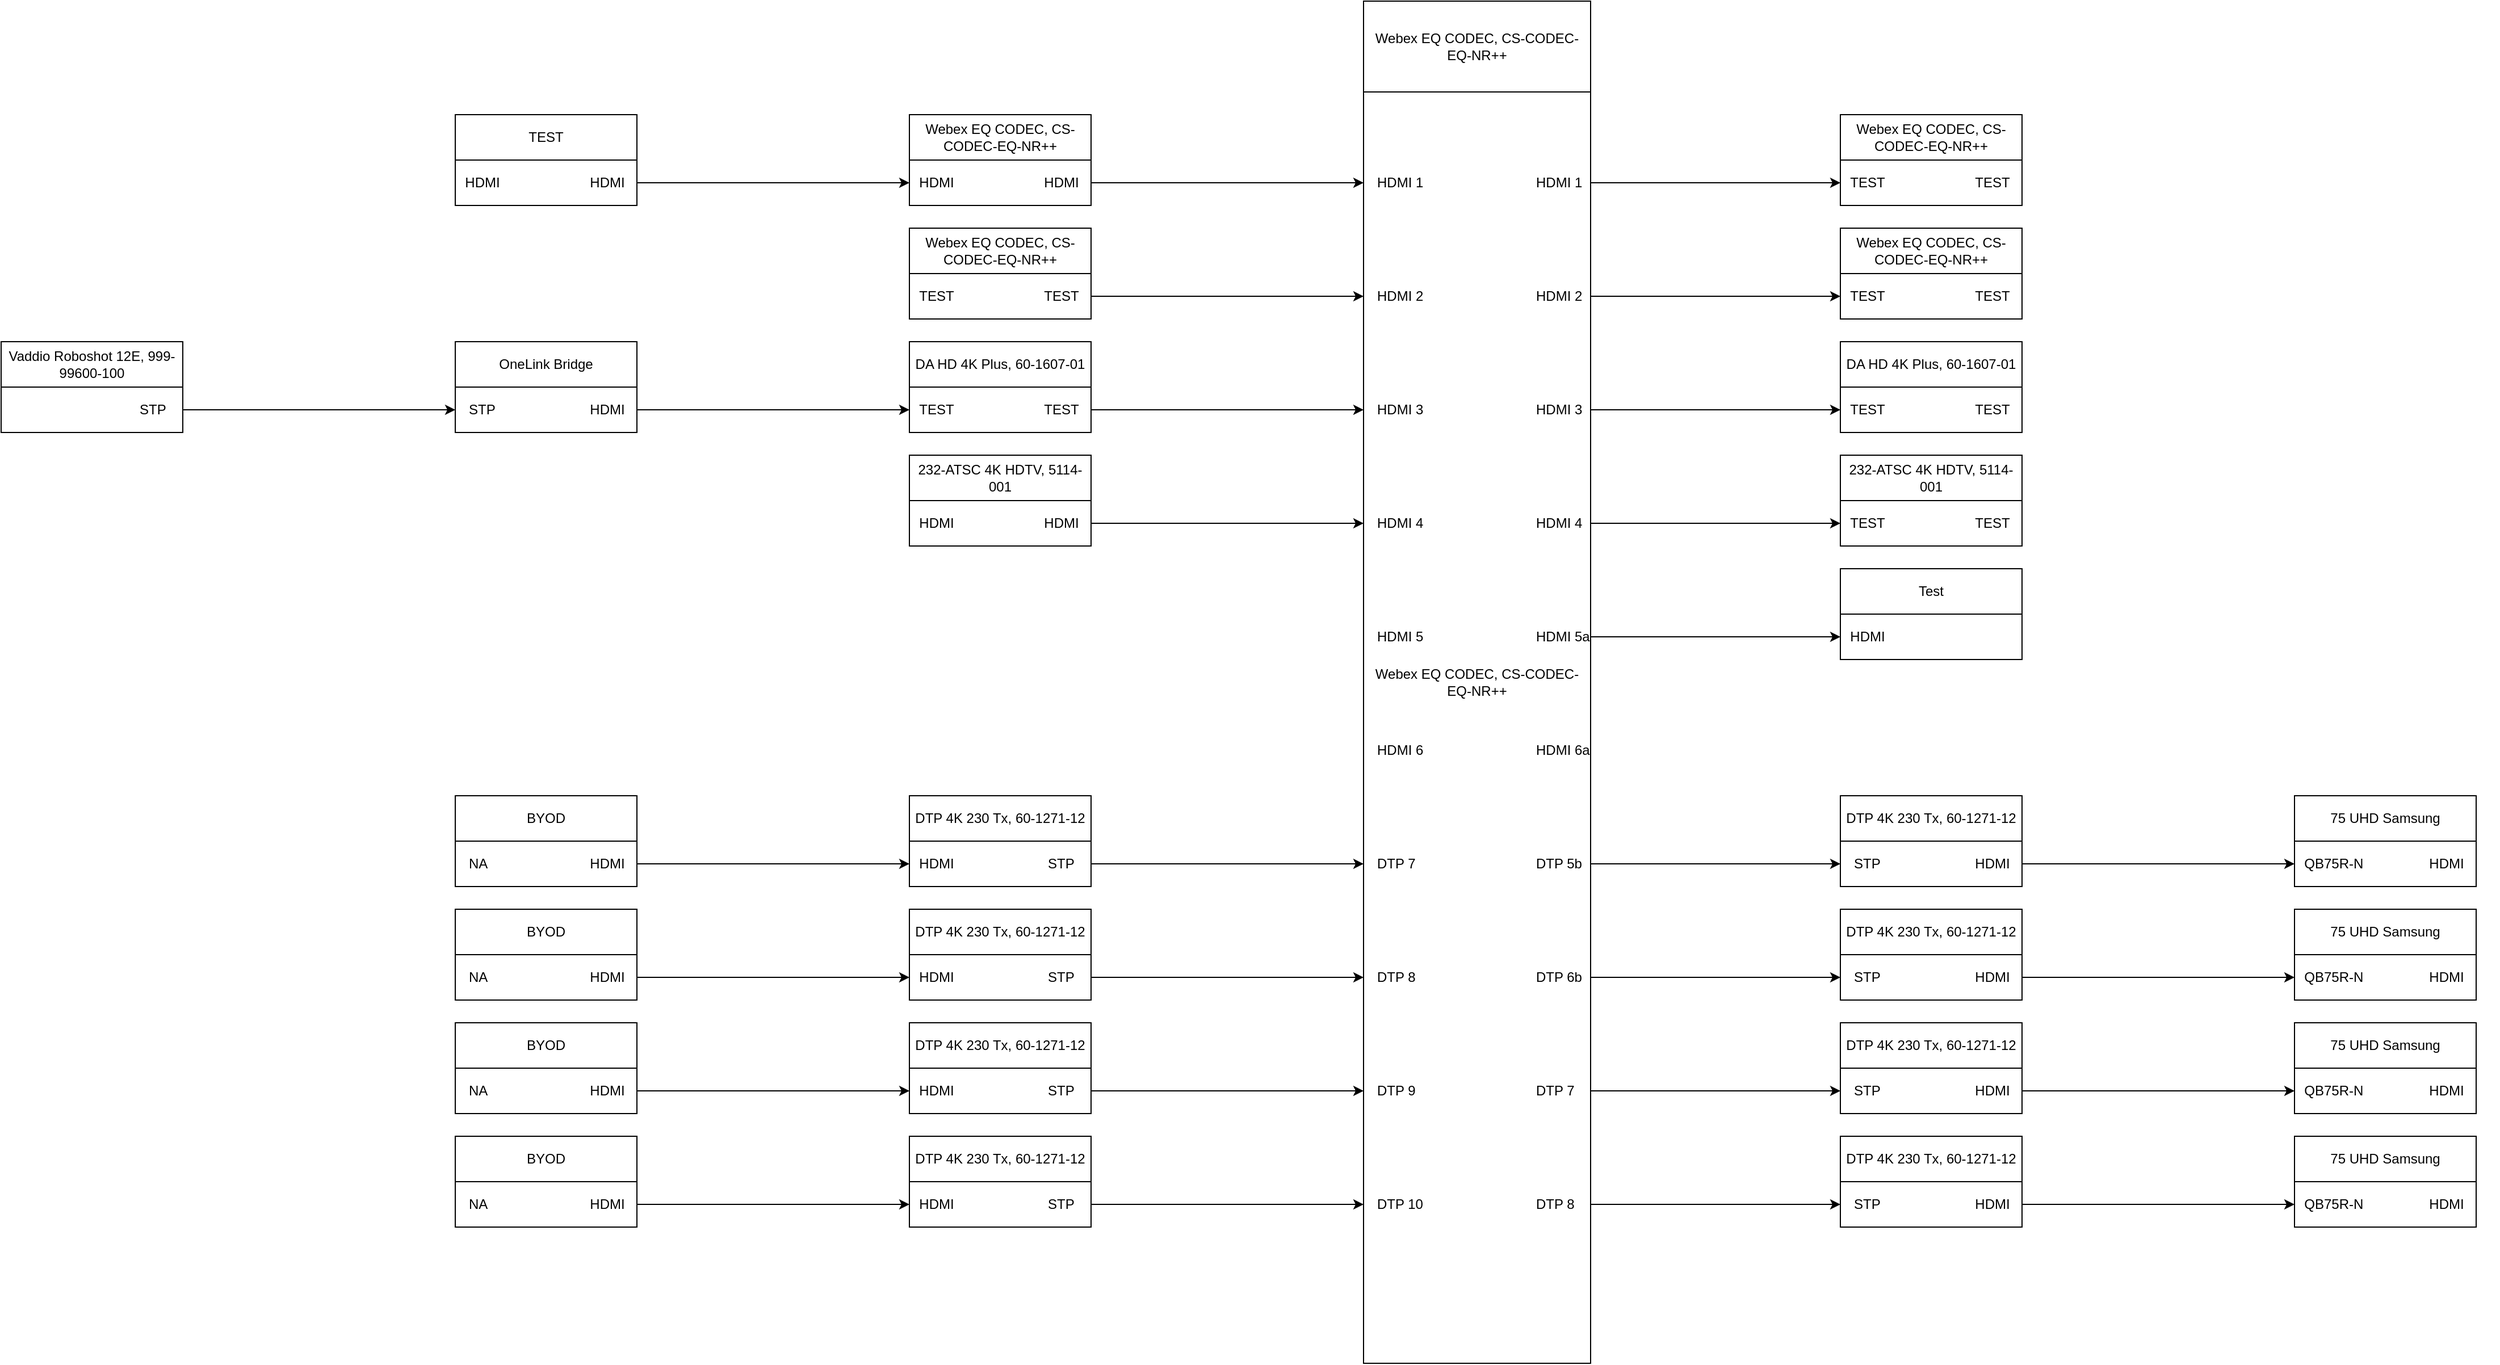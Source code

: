 <mxfile>
  <diagram>
    <mxGraphModel dx="-4000" dy="-4000" grid="1" gridSize="10" guides="1" tooltips="1" connect="1" arrows="1" fold="1" pageScale="1" pageWidth="4000" pageHeight="4000" math="0" shadow="0">
      <root>
        <mxCell id="0"/>
        <mxCell id="1" parent="0"/>
        <object label="Webex EQ CODEC, CS-CODEC-EQ-NR++" type="matrix" id="1989764453650288694">
          <mxCell id="5117073500299354247" value="Webex EQ CODEC, CS-CODEC-EQ-NR++" style="rounded=0;whiteSpace=wrap;html=1;" parent="1" connectable="" edge="" vertex="1" source="" target="">
            <mxGeometry x="-4100" y="3000" width="200" height="1200" relative="" as="geometry"/>
          </mxCell>
        </object>
        <object label="Webex EQ CODEC, CS-CODEC-EQ-NR++" type="matrix_label" id="5621570749698747460">
          <mxCell id="6685944531005830624" value="Webex EQ CODEC, CS-CODEC-EQ-NR++" style="rounded=0;whiteSpace=wrap;html=1;" parent="1" connectable="" edge="" vertex="1" source="" target="">
            <mxGeometry x="-4100" y="3000" width="200" height="80" relative="" as="geometry"/>
          </mxCell>
        </object>
        <object label="&amp;nbsp;&amp;nbsp;&amp;nbsp;HDMI 1" type="input" id="9824824854646039434">
          <mxCell id="9990510334223737930" value="&amp;nbsp;&amp;nbsp;&amp;nbsp;HDMI 1" style="text;html=1;strokeColor=none;fillColor=none;align=left;verticalAlign=middle;whiteSpace=wrap;rounded=0;" parent="1" connectable="" edge="" vertex="1" source="" target="">
            <mxGeometry x="-4100" y="3145" width="60" height="30" relative="" as="geometry"/>
          </mxCell>
        </object>
        <object label="&amp;nbsp;&amp;nbsp;&amp;nbsp;HDMI 2" type="input" id="5368241761497945561">
          <mxCell id="235731951472173752" value="&amp;nbsp;&amp;nbsp;&amp;nbsp;HDMI 2" style="text;html=1;strokeColor=none;fillColor=none;align=left;verticalAlign=middle;whiteSpace=wrap;rounded=0;" parent="1" connectable="" edge="" vertex="1" source="" target="">
            <mxGeometry x="-4100" y="3245" width="60" height="30" relative="" as="geometry"/>
          </mxCell>
        </object>
        <object label="&amp;nbsp;&amp;nbsp;&amp;nbsp;HDMI 3" type="input" id="8217626129028234597">
          <mxCell id="9920729572558025021" value="&amp;nbsp;&amp;nbsp;&amp;nbsp;HDMI 3" style="text;html=1;strokeColor=none;fillColor=none;align=left;verticalAlign=middle;whiteSpace=wrap;rounded=0;" parent="1" connectable="" edge="" vertex="1" source="" target="">
            <mxGeometry x="-4100" y="3345" width="60" height="30" relative="" as="geometry"/>
          </mxCell>
        </object>
        <object label="&amp;nbsp;&amp;nbsp;&amp;nbsp;HDMI 4" type="input" id="8146514729333459261">
          <mxCell id="8316690758741182948" value="&amp;nbsp;&amp;nbsp;&amp;nbsp;HDMI 4" style="text;html=1;strokeColor=none;fillColor=none;align=left;verticalAlign=middle;whiteSpace=wrap;rounded=0;" parent="1" connectable="" edge="" vertex="1" source="" target="">
            <mxGeometry x="-4100" y="3445" width="60" height="30" relative="" as="geometry"/>
          </mxCell>
        </object>
        <object label="&amp;nbsp;&amp;nbsp;&amp;nbsp;HDMI 5" type="input" id="8544849071840607316">
          <mxCell id="2251279193643246449" value="&amp;nbsp;&amp;nbsp;&amp;nbsp;HDMI 5" style="text;html=1;strokeColor=none;fillColor=none;align=left;verticalAlign=middle;whiteSpace=wrap;rounded=0;" parent="1" connectable="" edge="" vertex="1" source="" target="">
            <mxGeometry x="-4100" y="3545" width="60" height="30" relative="" as="geometry"/>
          </mxCell>
        </object>
        <object label="&amp;nbsp;&amp;nbsp;&amp;nbsp;HDMI 6" type="input" id="5335151928967729696">
          <mxCell id="4294880812685733280" value="&amp;nbsp;&amp;nbsp;&amp;nbsp;HDMI 6" style="text;html=1;strokeColor=none;fillColor=none;align=left;verticalAlign=middle;whiteSpace=wrap;rounded=0;" parent="1" connectable="" edge="" vertex="1" source="" target="">
            <mxGeometry x="-4100" y="3645" width="60" height="30" relative="" as="geometry"/>
          </mxCell>
        </object>
        <object label="&amp;nbsp;&amp;nbsp;&amp;nbsp;DTP 7" type="input" id="9856128663734642984">
          <mxCell id="6626338701304776044" value="&amp;nbsp;&amp;nbsp;&amp;nbsp;DTP 7" style="text;html=1;strokeColor=none;fillColor=none;align=left;verticalAlign=middle;whiteSpace=wrap;rounded=0;" parent="1" connectable="" edge="" vertex="1" source="" target="">
            <mxGeometry x="-4100" y="3745" width="60" height="30" relative="" as="geometry"/>
          </mxCell>
        </object>
        <object label="&amp;nbsp;&amp;nbsp;&amp;nbsp;DTP 8" type="input" id="6496028213105510946">
          <mxCell id="7925184643556268901" value="&amp;nbsp;&amp;nbsp;&amp;nbsp;DTP 8" style="text;html=1;strokeColor=none;fillColor=none;align=left;verticalAlign=middle;whiteSpace=wrap;rounded=0;" parent="1" connectable="" edge="" vertex="1" source="" target="">
            <mxGeometry x="-4100" y="3845" width="60" height="30" relative="" as="geometry"/>
          </mxCell>
        </object>
        <object label="&amp;nbsp;&amp;nbsp;&amp;nbsp;DTP 9" type="input" id="1304031974526740024">
          <mxCell id="9380000793582471169" value="&amp;nbsp;&amp;nbsp;&amp;nbsp;DTP 9" style="text;html=1;strokeColor=none;fillColor=none;align=left;verticalAlign=middle;whiteSpace=wrap;rounded=0;" parent="1" connectable="" edge="" vertex="1" source="" target="">
            <mxGeometry x="-4100" y="3945" width="60" height="30" relative="" as="geometry"/>
          </mxCell>
        </object>
        <object label="&amp;nbsp;&amp;nbsp;&amp;nbsp;DTP 10" type="input" id="9154702868587025149">
          <mxCell id="7905391494509357230" value="&amp;nbsp;&amp;nbsp;&amp;nbsp;DTP 10" style="text;html=1;strokeColor=none;fillColor=none;align=left;verticalAlign=middle;whiteSpace=wrap;rounded=0;" parent="1" connectable="" edge="" vertex="1" source="" target="">
            <mxGeometry x="-4100" y="4045" width="60" height="30" relative="" as="geometry"/>
          </mxCell>
        </object>
        <object label="&amp;nbsp;&amp;nbsp;&amp;nbsp;HDMI 1" type="output" id="365326990207944729">
          <mxCell id="3573555031776797612" value="&amp;nbsp;&amp;nbsp;&amp;nbsp;HDMI 1" style="text;html=1;strokeColor=none;fillColor=none;align=left;verticalAlign=middle;whiteSpace=wrap;rounded=0;" parent="1" connectable="" edge="" vertex="1" source="" target="">
            <mxGeometry x="-3960" y="3145" width="60" height="30" relative="" as="geometry"/>
          </mxCell>
        </object>
        <object label="&amp;nbsp;&amp;nbsp;&amp;nbsp;HDMI 2" type="output" id="861061838668161853">
          <mxCell id="1259385333265577958" value="&amp;nbsp;&amp;nbsp;&amp;nbsp;HDMI 2" style="text;html=1;strokeColor=none;fillColor=none;align=left;verticalAlign=middle;whiteSpace=wrap;rounded=0;" parent="1" connectable="" edge="" vertex="1" source="" target="">
            <mxGeometry x="-3960" y="3245" width="60" height="30" relative="" as="geometry"/>
          </mxCell>
        </object>
        <object label="&amp;nbsp;&amp;nbsp;&amp;nbsp;HDMI 3" type="output" id="2981299035439603138">
          <mxCell id="1004490491646744975" value="&amp;nbsp;&amp;nbsp;&amp;nbsp;HDMI 3" style="text;html=1;strokeColor=none;fillColor=none;align=left;verticalAlign=middle;whiteSpace=wrap;rounded=0;" parent="1" connectable="" edge="" vertex="1" source="" target="">
            <mxGeometry x="-3960" y="3345" width="60" height="30" relative="" as="geometry"/>
          </mxCell>
        </object>
        <object label="&amp;nbsp;&amp;nbsp;&amp;nbsp;HDMI 4" type="output" id="6115071686331218135">
          <mxCell id="9605934844594945926" value="&amp;nbsp;&amp;nbsp;&amp;nbsp;HDMI 4" style="text;html=1;strokeColor=none;fillColor=none;align=left;verticalAlign=middle;whiteSpace=wrap;rounded=0;" parent="1" connectable="" edge="" vertex="1" source="" target="">
            <mxGeometry x="-3960" y="3445" width="60" height="30" relative="" as="geometry"/>
          </mxCell>
        </object>
        <object label="&amp;nbsp;&amp;nbsp;&amp;nbsp;HDMI 5a" type="output" id="7155198451273111723">
          <mxCell id="8695005622606997986" value="&amp;nbsp;&amp;nbsp;&amp;nbsp;HDMI 5a" style="text;html=1;strokeColor=none;fillColor=none;align=left;verticalAlign=middle;whiteSpace=wrap;rounded=0;" parent="1" connectable="" edge="" vertex="1" source="" target="">
            <mxGeometry x="-3960" y="3545" width="60" height="30" relative="" as="geometry"/>
          </mxCell>
        </object>
        <object label="&amp;nbsp;&amp;nbsp;&amp;nbsp;HDMI 6a" type="output" id="4989728223438494723">
          <mxCell id="8647394244823002934" value="&amp;nbsp;&amp;nbsp;&amp;nbsp;HDMI 6a" style="text;html=1;strokeColor=none;fillColor=none;align=left;verticalAlign=middle;whiteSpace=wrap;rounded=0;" parent="1" connectable="" edge="" vertex="1" source="" target="">
            <mxGeometry x="-3960" y="3645" width="60" height="30" relative="" as="geometry"/>
          </mxCell>
        </object>
        <object label="&amp;nbsp;&amp;nbsp;&amp;nbsp;DTP 5b" type="output" id="6458264975308030103">
          <mxCell id="8697895821345966469" value="&amp;nbsp;&amp;nbsp;&amp;nbsp;DTP 5b" style="text;html=1;strokeColor=none;fillColor=none;align=left;verticalAlign=middle;whiteSpace=wrap;rounded=0;" parent="1" connectable="" edge="" vertex="1" source="" target="">
            <mxGeometry x="-3960" y="3745" width="60" height="30" relative="" as="geometry"/>
          </mxCell>
        </object>
        <object label="&amp;nbsp;&amp;nbsp;&amp;nbsp;DTP 6b" type="output" id="1866465909392123860">
          <mxCell id="1806749545686654804" value="&amp;nbsp;&amp;nbsp;&amp;nbsp;DTP 6b" style="text;html=1;strokeColor=none;fillColor=none;align=left;verticalAlign=middle;whiteSpace=wrap;rounded=0;" parent="1" connectable="" edge="" vertex="1" source="" target="">
            <mxGeometry x="-3960" y="3845" width="60" height="30" relative="" as="geometry"/>
          </mxCell>
        </object>
        <object label="&amp;nbsp;&amp;nbsp;&amp;nbsp;DTP 7" type="output" id="4373924121737983487">
          <mxCell id="7627870700108480364" value="&amp;nbsp;&amp;nbsp;&amp;nbsp;DTP 7" style="text;html=1;strokeColor=none;fillColor=none;align=left;verticalAlign=middle;whiteSpace=wrap;rounded=0;" parent="1" connectable="" edge="" vertex="1" source="" target="">
            <mxGeometry x="-3960" y="3945" width="60" height="30" relative="" as="geometry"/>
          </mxCell>
        </object>
        <object label="&amp;nbsp;&amp;nbsp;&amp;nbsp;DTP 8" type="output" id="3369788335051220822">
          <mxCell id="1604323244876954962" value="&amp;nbsp;&amp;nbsp;&amp;nbsp;DTP 8" style="text;html=1;strokeColor=none;fillColor=none;align=left;verticalAlign=middle;whiteSpace=wrap;rounded=0;" parent="1" connectable="" edge="" vertex="1" source="" target="">
            <mxGeometry x="-3960" y="4045" width="60" height="30" relative="" as="geometry"/>
          </mxCell>
        </object>
        <object label="" type="DTP" id="6801368557484424629">
          <mxCell id="6225747496063064046" value="" style="rounded=0;whiteSpace=wrap;html=1;" parent="1" connectable="" edge="" vertex="1" source="" target="">
            <mxGeometry x="-4500" y="3100" width="160" height="80" relative="" as="geometry"/>
          </mxCell>
        </object>
        <object label="Webex EQ CODEC, CS-CODEC-EQ-NR++" type="text-box" id="8541870629147647225">
          <mxCell id="2330163944986341772" value="Webex EQ CODEC, CS-CODEC-EQ-NR++" style="rounded=0;whiteSpace=wrap;html=1;" parent="1" connectable="" edge="" vertex="1" source="" target="">
            <mxGeometry x="-4500" y="3100" width="160" height="40" relative="" as="geometry"/>
          </mxCell>
        </object>
        <object label="" type="DTP" id="3063376383834022668">
          <mxCell id="4786037428907796744" value="" style="rounded=0;whiteSpace=wrap;html=1;" parent="1" connectable="" edge="" vertex="1" source="" target="">
            <mxGeometry x="-4500" y="3200" width="160" height="80" relative="" as="geometry"/>
          </mxCell>
        </object>
        <object label="Webex EQ CODEC, CS-CODEC-EQ-NR++" type="text-box" id="294675459717437873">
          <mxCell id="2769780851094354375" value="Webex EQ CODEC, CS-CODEC-EQ-NR++" style="rounded=0;whiteSpace=wrap;html=1;" parent="1" connectable="" edge="" vertex="1" source="" target="">
            <mxGeometry x="-4500" y="3200" width="160" height="40" relative="" as="geometry"/>
          </mxCell>
        </object>
        <object label="" type="DTP" id="1946087768340633430">
          <mxCell id="7700595644792538748" value="" style="rounded=0;whiteSpace=wrap;html=1;" parent="1" connectable="" edge="" vertex="1" source="" target="">
            <mxGeometry x="-4500" y="3300" width="160" height="80" relative="" as="geometry"/>
          </mxCell>
        </object>
        <object label="DA HD 4K Plus, 60-1607-01" type="text-box" id="8322694748202570548">
          <mxCell id="2449068660320412934" value="DA HD 4K Plus, 60-1607-01" style="rounded=0;whiteSpace=wrap;html=1;" parent="1" connectable="" edge="" vertex="1" source="" target="">
            <mxGeometry x="-4500" y="3300" width="160" height="40" relative="" as="geometry"/>
          </mxCell>
        </object>
        <object label="" type="DTP" id="9272717222656568053">
          <mxCell id="989593543429820457" value="" style="rounded=0;whiteSpace=wrap;html=1;" parent="1" connectable="" edge="" vertex="1" source="" target="">
            <mxGeometry x="-4500" y="3400" width="160" height="80" relative="" as="geometry"/>
          </mxCell>
        </object>
        <object label="232-ATSC 4K HDTV, 5114-001" type="text-box" id="9742446134463482161">
          <mxCell id="7085264257540780053" value="232-ATSC 4K HDTV, 5114-001" style="rounded=0;whiteSpace=wrap;html=1;" parent="1" connectable="" edge="" vertex="1" source="" target="">
            <mxGeometry x="-4500" y="3400" width="160" height="40" relative="" as="geometry"/>
          </mxCell>
        </object>
        <object label="" type="DTP" id="6395594002411291486">
          <mxCell id="8975857568186515309" value="" style="rounded=0;whiteSpace=wrap;html=1;" parent="1" connectable="" edge="" vertex="1" source="" target="">
            <mxGeometry x="-4500" y="3700" width="160" height="80" relative="" as="geometry"/>
          </mxCell>
        </object>
        <object label="DTP 4K 230 Tx, 60-1271-12" type="text-box" id="9518493988005387523">
          <mxCell id="7353204891362806970" value="DTP 4K 230 Tx, 60-1271-12" style="rounded=0;whiteSpace=wrap;html=1;" parent="1" connectable="" edge="" vertex="1" source="" target="">
            <mxGeometry x="-4500" y="3700" width="160" height="40" relative="" as="geometry"/>
          </mxCell>
        </object>
        <object label="" type="DTP" id="764782109377394492">
          <mxCell id="8471391551728641521" value="" style="rounded=0;whiteSpace=wrap;html=1;" parent="1" connectable="" edge="" vertex="1" source="" target="">
            <mxGeometry x="-4500" y="3800" width="160" height="80" relative="" as="geometry"/>
          </mxCell>
        </object>
        <object label="DTP 4K 230 Tx, 60-1271-12" type="text-box" id="2513541486291133876">
          <mxCell id="8129232171777400127" value="DTP 4K 230 Tx, 60-1271-12" style="rounded=0;whiteSpace=wrap;html=1;" parent="1" connectable="" edge="" vertex="1" source="" target="">
            <mxGeometry x="-4500" y="3800" width="160" height="40" relative="" as="geometry"/>
          </mxCell>
        </object>
        <object label="" type="DTP" id="4585418864485309083">
          <mxCell id="1832580302198777540" value="" style="rounded=0;whiteSpace=wrap;html=1;" parent="1" connectable="" edge="" vertex="1" source="" target="">
            <mxGeometry x="-4500" y="3900" width="160" height="80" relative="" as="geometry"/>
          </mxCell>
        </object>
        <object label="DTP 4K 230 Tx, 60-1271-12" type="text-box" id="5009774430735735932">
          <mxCell id="4729379965504641746" value="DTP 4K 230 Tx, 60-1271-12" style="rounded=0;whiteSpace=wrap;html=1;" parent="1" connectable="" edge="" vertex="1" source="" target="">
            <mxGeometry x="-4500" y="3900" width="160" height="40" relative="" as="geometry"/>
          </mxCell>
        </object>
        <object label="" type="DTP" id="3653516454561953935">
          <mxCell id="4476610498611875037" value="" style="rounded=0;whiteSpace=wrap;html=1;" parent="1" connectable="" edge="" vertex="1" source="" target="">
            <mxGeometry x="-4500" y="4000" width="160" height="80" relative="" as="geometry"/>
          </mxCell>
        </object>
        <object label="DTP 4K 230 Tx, 60-1271-12" type="text-box" id="9637950609166099336">
          <mxCell id="7564688729893453895" value="DTP 4K 230 Tx, 60-1271-12" style="rounded=0;whiteSpace=wrap;html=1;" parent="1" connectable="" edge="" vertex="1" source="" target="">
            <mxGeometry x="-4500" y="4000" width="160" height="40" relative="" as="geometry"/>
          </mxCell>
        </object>
        <object label="" type="DTP" id="5205499295156166895">
          <mxCell id="2711154130571403762" value="" style="rounded=0;whiteSpace=wrap;html=1;" parent="1" connectable="" edge="" vertex="1" source="" target="">
            <mxGeometry x="-3680" y="3100" width="160" height="80" relative="" as="geometry"/>
          </mxCell>
        </object>
        <object label="Webex EQ CODEC, CS-CODEC-EQ-NR++" type="text-box" id="5430517892225483403">
          <mxCell id="7652060599845172573" value="Webex EQ CODEC, CS-CODEC-EQ-NR++" style="rounded=0;whiteSpace=wrap;html=1;" parent="1" connectable="" edge="" vertex="1" source="" target="">
            <mxGeometry x="-3680" y="3100" width="160" height="40" relative="" as="geometry"/>
          </mxCell>
        </object>
        <object label="" type="DTP" id="9977577114501365917">
          <mxCell id="459946245068230220" value="" style="rounded=0;whiteSpace=wrap;html=1;" parent="1" connectable="" edge="" vertex="1" source="" target="">
            <mxGeometry x="-3680" y="3200" width="160" height="80" relative="" as="geometry"/>
          </mxCell>
        </object>
        <object label="Webex EQ CODEC, CS-CODEC-EQ-NR++" type="text-box" id="3457538761958598266">
          <mxCell id="7770117231969683620" value="Webex EQ CODEC, CS-CODEC-EQ-NR++" style="rounded=0;whiteSpace=wrap;html=1;" parent="1" connectable="" edge="" vertex="1" source="" target="">
            <mxGeometry x="-3680" y="3200" width="160" height="40" relative="" as="geometry"/>
          </mxCell>
        </object>
        <object label="" type="DTP" id="4497843026997402055">
          <mxCell id="992449904185284226" value="" style="rounded=0;whiteSpace=wrap;html=1;" parent="1" connectable="" edge="" vertex="1" source="" target="">
            <mxGeometry x="-3680" y="3300" width="160" height="80" relative="" as="geometry"/>
          </mxCell>
        </object>
        <object label="DA HD 4K Plus, 60-1607-01" type="text-box" id="348071007090087121">
          <mxCell id="1675209392191609404" value="DA HD 4K Plus, 60-1607-01" style="rounded=0;whiteSpace=wrap;html=1;" parent="1" connectable="" edge="" vertex="1" source="" target="">
            <mxGeometry x="-3680" y="3300" width="160" height="40" relative="" as="geometry"/>
          </mxCell>
        </object>
        <object label="" type="DTP" id="7334229089106738624">
          <mxCell id="4286689857534603464" value="" style="rounded=0;whiteSpace=wrap;html=1;" parent="1" connectable="" edge="" vertex="1" source="" target="">
            <mxGeometry x="-3680" y="3400" width="160" height="80" relative="" as="geometry"/>
          </mxCell>
        </object>
        <object label="232-ATSC 4K HDTV, 5114-001" type="text-box" id="9571856174404701721">
          <mxCell id="2678469755567779696" value="232-ATSC 4K HDTV, 5114-001" style="rounded=0;whiteSpace=wrap;html=1;" parent="1" connectable="" edge="" vertex="1" source="" target="">
            <mxGeometry x="-3680" y="3400" width="160" height="40" relative="" as="geometry"/>
          </mxCell>
        </object>
        <object label="" type="DTP" id="7116028267463047159">
          <mxCell id="5516156970704227164" value="" style="rounded=0;whiteSpace=wrap;html=1;" parent="1" connectable="" edge="" vertex="1" source="" target="">
            <mxGeometry x="-3680" y="3500" width="160" height="80" relative="" as="geometry"/>
          </mxCell>
        </object>
        <object label="Test" type="text-box" id="9459701682374592400">
          <mxCell id="3731703856114474578" value="Test" style="rounded=0;whiteSpace=wrap;html=1;" parent="1" connectable="" edge="" vertex="1" source="" target="">
            <mxGeometry x="-3680" y="3500" width="160" height="40" relative="" as="geometry"/>
          </mxCell>
        </object>
        <object label="" type="DTP" id="9190938373119608417">
          <mxCell id="244649211570534600" value="" style="rounded=0;whiteSpace=wrap;html=1;" parent="1" connectable="" edge="" vertex="1" source="" target="">
            <mxGeometry x="-3680" y="3700" width="160" height="80" relative="" as="geometry"/>
          </mxCell>
        </object>
        <object label="DTP 4K 230 Tx, 60-1271-12" type="text-box" id="8492858145365894215">
          <mxCell id="4600128753450899676" value="DTP 4K 230 Tx, 60-1271-12" style="rounded=0;whiteSpace=wrap;html=1;" parent="1" connectable="" edge="" vertex="1" source="" target="">
            <mxGeometry x="-3680" y="3700" width="160" height="40" relative="" as="geometry"/>
          </mxCell>
        </object>
        <object label="" type="DTP" id="4910225602186081849">
          <mxCell id="3583245136377385520" value="" style="rounded=0;whiteSpace=wrap;html=1;" parent="1" connectable="" edge="" vertex="1" source="" target="">
            <mxGeometry x="-3680" y="3800" width="160" height="80" relative="" as="geometry"/>
          </mxCell>
        </object>
        <object label="DTP 4K 230 Tx, 60-1271-12" type="text-box" id="1822632624729006548">
          <mxCell id="8328358519931421166" value="DTP 4K 230 Tx, 60-1271-12" style="rounded=0;whiteSpace=wrap;html=1;" parent="1" connectable="" edge="" vertex="1" source="" target="">
            <mxGeometry x="-3680" y="3800" width="160" height="40" relative="" as="geometry"/>
          </mxCell>
        </object>
        <object label="" type="DTP" id="6977880287507192720">
          <mxCell id="7117506110741552659" value="" style="rounded=0;whiteSpace=wrap;html=1;" parent="1" connectable="" edge="" vertex="1" source="" target="">
            <mxGeometry x="-3680" y="3900" width="160" height="80" relative="" as="geometry"/>
          </mxCell>
        </object>
        <object label="DTP 4K 230 Tx, 60-1271-12" type="text-box" id="9500990148359755866">
          <mxCell id="2453979338927241849" value="DTP 4K 230 Tx, 60-1271-12" style="rounded=0;whiteSpace=wrap;html=1;" parent="1" connectable="" edge="" vertex="1" source="" target="">
            <mxGeometry x="-3680" y="3900" width="160" height="40" relative="" as="geometry"/>
          </mxCell>
        </object>
        <object label="" type="DTP" id="6962420091255472193">
          <mxCell id="930317007530989780" value="" style="rounded=0;whiteSpace=wrap;html=1;" parent="1" connectable="" edge="" vertex="1" source="" target="">
            <mxGeometry x="-3680" y="4000" width="160" height="80" relative="" as="geometry"/>
          </mxCell>
        </object>
        <object label="DTP 4K 230 Tx, 60-1271-12" type="text-box" id="3853535238674004543">
          <mxCell id="4269449934220409710" value="DTP 4K 230 Tx, 60-1271-12" style="rounded=0;whiteSpace=wrap;html=1;" parent="1" connectable="" edge="" vertex="1" source="" target="">
            <mxGeometry x="-3680" y="4000" width="160" height="40" relative="" as="geometry"/>
          </mxCell>
        </object>
        <object label="" type="DTP" id="5535362898768277889">
          <mxCell id="233468137870334391" value="" style="rounded=0;whiteSpace=wrap;html=1;" parent="1" connectable="" edge="" vertex="1" source="" target="">
            <mxGeometry x="-4900" y="3100" width="160" height="80" relative="" as="geometry"/>
          </mxCell>
        </object>
        <object label="TEST" type="text-box" id="2506252244937370891">
          <mxCell id="3436397450983314408" value="TEST" style="rounded=0;whiteSpace=wrap;html=1;" parent="1" connectable="" edge="" vertex="1" source="" target="">
            <mxGeometry x="-4900" y="3100" width="160" height="40" relative="" as="geometry"/>
          </mxCell>
        </object>
        <object label="" type="DTP" id="6561760450446679224">
          <mxCell id="2178467330769460564" value="" style="rounded=0;whiteSpace=wrap;html=1;" parent="1" connectable="" edge="" vertex="1" source="" target="">
            <mxGeometry x="-4900" y="3300" width="160" height="80" relative="" as="geometry"/>
          </mxCell>
        </object>
        <object label="OneLink Bridge" type="text-box" id="6548976830977183359">
          <mxCell id="8361199134644712892" value="OneLink Bridge" style="rounded=0;whiteSpace=wrap;html=1;" parent="1" connectable="" edge="" vertex="1" source="" target="">
            <mxGeometry x="-4900" y="3300" width="160" height="40" relative="" as="geometry"/>
          </mxCell>
        </object>
        <object label="" type="DTP" id="7635030635405726066">
          <mxCell id="4697604290008826162" value="" style="rounded=0;whiteSpace=wrap;html=1;" parent="1" connectable="" edge="" vertex="1" source="" target="">
            <mxGeometry x="-4900" y="3700" width="160" height="80" relative="" as="geometry"/>
          </mxCell>
        </object>
        <object label="BYOD" type="text-box" id="3510012124167472077">
          <mxCell id="4935718126494012891" value="BYOD" style="rounded=0;whiteSpace=wrap;html=1;" parent="1" connectable="" edge="" vertex="1" source="" target="">
            <mxGeometry x="-4900" y="3700" width="160" height="40" relative="" as="geometry"/>
          </mxCell>
        </object>
        <object label="" type="DTP" id="8290372844127791616">
          <mxCell id="4122350865902307199" value="" style="rounded=0;whiteSpace=wrap;html=1;" parent="1" connectable="" edge="" vertex="1" source="" target="">
            <mxGeometry x="-4900" y="3800" width="160" height="80" relative="" as="geometry"/>
          </mxCell>
        </object>
        <object label="BYOD" type="text-box" id="3994633086610189874">
          <mxCell id="9937954465382734236" value="BYOD" style="rounded=0;whiteSpace=wrap;html=1;" parent="1" connectable="" edge="" vertex="1" source="" target="">
            <mxGeometry x="-4900" y="3800" width="160" height="40" relative="" as="geometry"/>
          </mxCell>
        </object>
        <object label="" type="DTP" id="3853724974804445958">
          <mxCell id="3808764349325024016" value="" style="rounded=0;whiteSpace=wrap;html=1;" parent="1" connectable="" edge="" vertex="1" source="" target="">
            <mxGeometry x="-4900" y="3900" width="160" height="80" relative="" as="geometry"/>
          </mxCell>
        </object>
        <object label="BYOD" type="text-box" id="3406401633457774278">
          <mxCell id="2946467606768570653" value="BYOD" style="rounded=0;whiteSpace=wrap;html=1;" parent="1" connectable="" edge="" vertex="1" source="" target="">
            <mxGeometry x="-4900" y="3900" width="160" height="40" relative="" as="geometry"/>
          </mxCell>
        </object>
        <object label="" type="DTP" id="9471332485431265269">
          <mxCell id="6020220654612336777" value="" style="rounded=0;whiteSpace=wrap;html=1;" parent="1" connectable="" edge="" vertex="1" source="" target="">
            <mxGeometry x="-4900" y="4000" width="160" height="80" relative="" as="geometry"/>
          </mxCell>
        </object>
        <object label="BYOD" type="text-box" id="4660709730773977373">
          <mxCell id="9943808722476501160" value="BYOD" style="rounded=0;whiteSpace=wrap;html=1;" parent="1" connectable="" edge="" vertex="1" source="" target="">
            <mxGeometry x="-4900" y="4000" width="160" height="40" relative="" as="geometry"/>
          </mxCell>
        </object>
        <object label="" type="DTP" id="5159839383561373871">
          <mxCell id="1785385152999412560" value="" style="rounded=0;whiteSpace=wrap;html=1;" parent="1" connectable="" edge="" vertex="1" source="" target="">
            <mxGeometry x="-3280" y="3700" width="160" height="80" relative="" as="geometry"/>
          </mxCell>
        </object>
        <object label="75 UHD Samsung" type="text-box" id="142098552675361693">
          <mxCell id="3160441255497053068" value="75 UHD Samsung" style="rounded=0;whiteSpace=wrap;html=1;" parent="1" connectable="" edge="" vertex="1" source="" target="">
            <mxGeometry x="-3280" y="3700" width="160" height="40" relative="" as="geometry"/>
          </mxCell>
        </object>
        <object label="" type="DTP" id="6291553982545101636">
          <mxCell id="3815779692472142776" value="" style="rounded=0;whiteSpace=wrap;html=1;" parent="1" connectable="" edge="" vertex="1" source="" target="">
            <mxGeometry x="-3280" y="3800" width="160" height="80" relative="" as="geometry"/>
          </mxCell>
        </object>
        <object label="75 UHD Samsung" type="text-box" id="8823338259022200190">
          <mxCell id="808109567842136710" value="75 UHD Samsung" style="rounded=0;whiteSpace=wrap;html=1;" parent="1" connectable="" edge="" vertex="1" source="" target="">
            <mxGeometry x="-3280" y="3800" width="160" height="40" relative="" as="geometry"/>
          </mxCell>
        </object>
        <object label="" type="DTP" id="8921642833699584827">
          <mxCell id="1074541015033464917" value="" style="rounded=0;whiteSpace=wrap;html=1;" parent="1" connectable="" edge="" vertex="1" source="" target="">
            <mxGeometry x="-3280" y="3900" width="160" height="80" relative="" as="geometry"/>
          </mxCell>
        </object>
        <object label="75 UHD Samsung" type="text-box" id="7641656693450500234">
          <mxCell id="7151887342220315743" value="75 UHD Samsung" style="rounded=0;whiteSpace=wrap;html=1;" parent="1" connectable="" edge="" vertex="1" source="" target="">
            <mxGeometry x="-3280" y="3900" width="160" height="40" relative="" as="geometry"/>
          </mxCell>
        </object>
        <object label="" type="DTP" id="5317066445170727150">
          <mxCell id="8717059537002613003" value="" style="rounded=0;whiteSpace=wrap;html=1;" parent="1" connectable="" edge="" vertex="1" source="" target="">
            <mxGeometry x="-3280" y="4000" width="160" height="80" relative="" as="geometry"/>
          </mxCell>
        </object>
        <object label="75 UHD Samsung" type="text-box" id="8961662725747709523">
          <mxCell id="4707415419472551409" value="75 UHD Samsung" style="rounded=0;whiteSpace=wrap;html=1;" parent="1" connectable="" edge="" vertex="1" source="" target="">
            <mxGeometry x="-3280" y="4000" width="160" height="40" relative="" as="geometry"/>
          </mxCell>
        </object>
        <object label="" type="DTP" id="6767531489309422469">
          <mxCell id="7675585746529202419" value="" style="rounded=0;whiteSpace=wrap;html=1;" parent="1" connectable="" edge="" vertex="1" source="" target="">
            <mxGeometry x="-5300" y="3300" width="160" height="80" relative="" as="geometry"/>
          </mxCell>
        </object>
        <object label="Vaddio Roboshot 12E, 999-99600-100" type="text-box" id="7958519884401753482">
          <mxCell id="4417872058262183138" value="Vaddio Roboshot 12E, 999-99600-100" style="rounded=0;whiteSpace=wrap;html=1;" parent="1" connectable="" edge="" vertex="1" source="" target="">
            <mxGeometry x="-5300" y="3300" width="160" height="40" relative="" as="geometry"/>
          </mxCell>
        </object>
        <object label="&amp;nbsp;&amp;nbsp;HDMI" type="text-box" id="3797033825126136477">
          <mxCell id="4503127705861724908" value="&amp;nbsp;&amp;nbsp;HDMI" style="text;html=1;strokeColor=none;fillColor=none;align=left;verticalAlign=middle;whiteSpace=wrap;rounded=0;" parent="1" connectable="" edge="" vertex="1" source="" target="">
            <mxGeometry x="-4500" y="3140" width="80" height="40" relative="" as="geometry"/>
          </mxCell>
        </object>
        <object label="&amp;nbsp;&amp;nbsp;&amp;nbsp;&amp;nbsp;&amp;nbsp;HDMI" type="text-box" id="3273965575954966007">
          <mxCell id="7359893369722008495" value="&amp;nbsp;&amp;nbsp;&amp;nbsp;&amp;nbsp;&amp;nbsp;HDMI" style="text;html=1;strokeColor=none;fillColor=none;align=left;verticalAlign=middle;whiteSpace=wrap;rounded=0;" parent="1" connectable="" edge="" vertex="1" source="" target="">
            <mxGeometry x="-4400" y="3140" width="80" height="40" relative="" as="geometry"/>
          </mxCell>
        </object>
        <object label="&amp;nbsp;&amp;nbsp;TEST" type="text-box" id="9639797898777689812">
          <mxCell id="5532759655406707515" value="&amp;nbsp;&amp;nbsp;TEST" style="text;html=1;strokeColor=none;fillColor=none;align=left;verticalAlign=middle;whiteSpace=wrap;rounded=0;" parent="1" connectable="" edge="" vertex="1" source="" target="">
            <mxGeometry x="-4500" y="3240" width="80" height="40" relative="" as="geometry"/>
          </mxCell>
        </object>
        <object label="&amp;nbsp;&amp;nbsp;&amp;nbsp;&amp;nbsp;&amp;nbsp;TEST" type="text-box" id="4414160128604008738">
          <mxCell id="125054303767282172" value="&amp;nbsp;&amp;nbsp;&amp;nbsp;&amp;nbsp;&amp;nbsp;TEST" style="text;html=1;strokeColor=none;fillColor=none;align=left;verticalAlign=middle;whiteSpace=wrap;rounded=0;" parent="1" connectable="" edge="" vertex="1" source="" target="">
            <mxGeometry x="-4400" y="3240" width="80" height="40" relative="" as="geometry"/>
          </mxCell>
        </object>
        <object label="&amp;nbsp;&amp;nbsp;TEST" type="text-box" id="122168387320674458">
          <mxCell id="1714985761980606598" value="&amp;nbsp;&amp;nbsp;TEST" style="text;html=1;strokeColor=none;fillColor=none;align=left;verticalAlign=middle;whiteSpace=wrap;rounded=0;" parent="1" connectable="" edge="" vertex="1" source="" target="">
            <mxGeometry x="-4500" y="3340" width="80" height="40" relative="" as="geometry"/>
          </mxCell>
        </object>
        <object label="&amp;nbsp;&amp;nbsp;&amp;nbsp;&amp;nbsp;&amp;nbsp;TEST" type="text-box" id="1465652723112723455">
          <mxCell id="1635287810386334937" value="&amp;nbsp;&amp;nbsp;&amp;nbsp;&amp;nbsp;&amp;nbsp;TEST" style="text;html=1;strokeColor=none;fillColor=none;align=left;verticalAlign=middle;whiteSpace=wrap;rounded=0;" parent="1" connectable="" edge="" vertex="1" source="" target="">
            <mxGeometry x="-4400" y="3340" width="80" height="40" relative="" as="geometry"/>
          </mxCell>
        </object>
        <object label="&amp;nbsp;&amp;nbsp;HDMI" type="text-box" id="1832461410919735226">
          <mxCell id="4018078795684418734" value="&amp;nbsp;&amp;nbsp;HDMI" style="text;html=1;strokeColor=none;fillColor=none;align=left;verticalAlign=middle;whiteSpace=wrap;rounded=0;" parent="1" connectable="" edge="" vertex="1" source="" target="">
            <mxGeometry x="-4500" y="3440" width="80" height="40" relative="" as="geometry"/>
          </mxCell>
        </object>
        <object label="&amp;nbsp;&amp;nbsp;&amp;nbsp;&amp;nbsp;&amp;nbsp;HDMI" type="text-box" id="5012017527131414695">
          <mxCell id="5315096784180378367" value="&amp;nbsp;&amp;nbsp;&amp;nbsp;&amp;nbsp;&amp;nbsp;HDMI" style="text;html=1;strokeColor=none;fillColor=none;align=left;verticalAlign=middle;whiteSpace=wrap;rounded=0;" parent="1" connectable="" edge="" vertex="1" source="" target="">
            <mxGeometry x="-4400" y="3440" width="80" height="40" relative="" as="geometry"/>
          </mxCell>
        </object>
        <object label="&amp;nbsp;&amp;nbsp;HDMI" type="text-box" id="9591881820695017577">
          <mxCell id="8523714171884839164" value="&amp;nbsp;&amp;nbsp;HDMI" style="text;html=1;strokeColor=none;fillColor=none;align=left;verticalAlign=middle;whiteSpace=wrap;rounded=0;" parent="1" connectable="" edge="" vertex="1" source="" target="">
            <mxGeometry x="-4500" y="3740" width="80" height="40" relative="" as="geometry"/>
          </mxCell>
        </object>
        <object label="&amp;nbsp;&amp;nbsp;&amp;nbsp;&amp;nbsp;&amp;nbsp;&amp;nbsp;STP" type="text-box" id="7074683315321641747">
          <mxCell id="594280736538310401" value="&amp;nbsp;&amp;nbsp;&amp;nbsp;&amp;nbsp;&amp;nbsp;&amp;nbsp;STP" style="text;html=1;strokeColor=none;fillColor=none;align=left;verticalAlign=middle;whiteSpace=wrap;rounded=0;" parent="1" connectable="" edge="" vertex="1" source="" target="">
            <mxGeometry x="-4400" y="3740" width="60" height="40" relative="" as="geometry"/>
          </mxCell>
        </object>
        <object label="&amp;nbsp;&amp;nbsp;HDMI" type="text-box" id="7102437481879290206">
          <mxCell id="9262225007004547306" value="&amp;nbsp;&amp;nbsp;HDMI" style="text;html=1;strokeColor=none;fillColor=none;align=left;verticalAlign=middle;whiteSpace=wrap;rounded=0;" parent="1" connectable="" edge="" vertex="1" source="" target="">
            <mxGeometry x="-4500" y="3840" width="80" height="40" relative="" as="geometry"/>
          </mxCell>
        </object>
        <object label="&amp;nbsp;&amp;nbsp;&amp;nbsp;&amp;nbsp;&amp;nbsp;&amp;nbsp;STP" type="text-box" id="6996338528250129659">
          <mxCell id="9595057451684037926" value="&amp;nbsp;&amp;nbsp;&amp;nbsp;&amp;nbsp;&amp;nbsp;&amp;nbsp;STP" style="text;html=1;strokeColor=none;fillColor=none;align=left;verticalAlign=middle;whiteSpace=wrap;rounded=0;" parent="1" connectable="" edge="" vertex="1" source="" target="">
            <mxGeometry x="-4400" y="3840" width="60" height="40" relative="" as="geometry"/>
          </mxCell>
        </object>
        <object label="&amp;nbsp;&amp;nbsp;HDMI" type="text-box" id="2565217029835197241">
          <mxCell id="4709430638373625997" value="&amp;nbsp;&amp;nbsp;HDMI" style="text;html=1;strokeColor=none;fillColor=none;align=left;verticalAlign=middle;whiteSpace=wrap;rounded=0;" parent="1" connectable="" edge="" vertex="1" source="" target="">
            <mxGeometry x="-4500" y="3940" width="80" height="40" relative="" as="geometry"/>
          </mxCell>
        </object>
        <object label="&amp;nbsp;&amp;nbsp;&amp;nbsp;&amp;nbsp;&amp;nbsp;&amp;nbsp;STP" type="text-box" id="3831033717273463322">
          <mxCell id="4499023259150967447" value="&amp;nbsp;&amp;nbsp;&amp;nbsp;&amp;nbsp;&amp;nbsp;&amp;nbsp;STP" style="text;html=1;strokeColor=none;fillColor=none;align=left;verticalAlign=middle;whiteSpace=wrap;rounded=0;" parent="1" connectable="" edge="" vertex="1" source="" target="">
            <mxGeometry x="-4400" y="3940" width="60" height="40" relative="" as="geometry"/>
          </mxCell>
        </object>
        <object label="&amp;nbsp;&amp;nbsp;HDMI" type="text-box" id="9648240884431257751">
          <mxCell id="6415914579208145890" value="&amp;nbsp;&amp;nbsp;HDMI" style="text;html=1;strokeColor=none;fillColor=none;align=left;verticalAlign=middle;whiteSpace=wrap;rounded=0;" parent="1" connectable="" edge="" vertex="1" source="" target="">
            <mxGeometry x="-4500" y="4040" width="80" height="40" relative="" as="geometry"/>
          </mxCell>
        </object>
        <object label="&amp;nbsp;&amp;nbsp;&amp;nbsp;&amp;nbsp;&amp;nbsp;&amp;nbsp;STP" type="text-box" id="4196769232674400982">
          <mxCell id="2322820220868018728" value="&amp;nbsp;&amp;nbsp;&amp;nbsp;&amp;nbsp;&amp;nbsp;&amp;nbsp;STP" style="text;html=1;strokeColor=none;fillColor=none;align=left;verticalAlign=middle;whiteSpace=wrap;rounded=0;" parent="1" connectable="" edge="" vertex="1" source="" target="">
            <mxGeometry x="-4400" y="4040" width="60" height="40" relative="" as="geometry"/>
          </mxCell>
        </object>
        <object label="&amp;nbsp;&amp;nbsp;TEST" type="text-box" id="6074280839972022096">
          <mxCell id="6197918155654318684" value="&amp;nbsp;&amp;nbsp;TEST" style="text;html=1;strokeColor=none;fillColor=none;align=left;verticalAlign=middle;whiteSpace=wrap;rounded=0;" parent="1" connectable="" edge="" vertex="1" source="" target="">
            <mxGeometry x="-3680" y="3140" width="80" height="40" relative="" as="geometry"/>
          </mxCell>
        </object>
        <object label="&amp;nbsp;&amp;nbsp;&amp;nbsp;&amp;nbsp;&amp;nbsp;TEST" type="text-box" id="9307535197329738964">
          <mxCell id="2272002593114014108" value="&amp;nbsp;&amp;nbsp;&amp;nbsp;&amp;nbsp;&amp;nbsp;TEST" style="text;html=1;strokeColor=none;fillColor=none;align=left;verticalAlign=middle;whiteSpace=wrap;rounded=0;" parent="1" connectable="" edge="" vertex="1" source="" target="">
            <mxGeometry x="-3580" y="3140" width="80" height="40" relative="" as="geometry"/>
          </mxCell>
        </object>
        <object label="&amp;nbsp;&amp;nbsp;TEST" type="text-box" id="3394435871629078702">
          <mxCell id="2393574340398610997" value="&amp;nbsp;&amp;nbsp;TEST" style="text;html=1;strokeColor=none;fillColor=none;align=left;verticalAlign=middle;whiteSpace=wrap;rounded=0;" parent="1" connectable="" edge="" vertex="1" source="" target="">
            <mxGeometry x="-3680" y="3240" width="80" height="40" relative="" as="geometry"/>
          </mxCell>
        </object>
        <object label="&amp;nbsp;&amp;nbsp;&amp;nbsp;&amp;nbsp;&amp;nbsp;TEST" type="text-box" id="7876087378660831687">
          <mxCell id="2146673041384652240" value="&amp;nbsp;&amp;nbsp;&amp;nbsp;&amp;nbsp;&amp;nbsp;TEST" style="text;html=1;strokeColor=none;fillColor=none;align=left;verticalAlign=middle;whiteSpace=wrap;rounded=0;" parent="1" connectable="" edge="" vertex="1" source="" target="">
            <mxGeometry x="-3580" y="3240" width="80" height="40" relative="" as="geometry"/>
          </mxCell>
        </object>
        <object label="&amp;nbsp;&amp;nbsp;TEST" type="text-box" id="3598469901647519253">
          <mxCell id="1604599311217106679" value="&amp;nbsp;&amp;nbsp;TEST" style="text;html=1;strokeColor=none;fillColor=none;align=left;verticalAlign=middle;whiteSpace=wrap;rounded=0;" parent="1" connectable="" edge="" vertex="1" source="" target="">
            <mxGeometry x="-3680" y="3340" width="80" height="40" relative="" as="geometry"/>
          </mxCell>
        </object>
        <object label="&amp;nbsp;&amp;nbsp;&amp;nbsp;&amp;nbsp;&amp;nbsp;TEST" type="text-box" id="3174644839083440801">
          <mxCell id="4109180836361447862" value="&amp;nbsp;&amp;nbsp;&amp;nbsp;&amp;nbsp;&amp;nbsp;TEST" style="text;html=1;strokeColor=none;fillColor=none;align=left;verticalAlign=middle;whiteSpace=wrap;rounded=0;" parent="1" connectable="" edge="" vertex="1" source="" target="">
            <mxGeometry x="-3580" y="3340" width="80" height="40" relative="" as="geometry"/>
          </mxCell>
        </object>
        <object label="&amp;nbsp;&amp;nbsp;TEST" type="text-box" id="1386192180707608901">
          <mxCell id="1309670339905288958" value="&amp;nbsp;&amp;nbsp;TEST" style="text;html=1;strokeColor=none;fillColor=none;align=left;verticalAlign=middle;whiteSpace=wrap;rounded=0;" parent="1" connectable="" edge="" vertex="1" source="" target="">
            <mxGeometry x="-3680" y="3440" width="80" height="40" relative="" as="geometry"/>
          </mxCell>
        </object>
        <object label="&amp;nbsp;&amp;nbsp;&amp;nbsp;&amp;nbsp;&amp;nbsp;TEST" type="text-box" id="2888289939043995396">
          <mxCell id="7671968449816005586" value="&amp;nbsp;&amp;nbsp;&amp;nbsp;&amp;nbsp;&amp;nbsp;TEST" style="text;html=1;strokeColor=none;fillColor=none;align=left;verticalAlign=middle;whiteSpace=wrap;rounded=0;" parent="1" connectable="" edge="" vertex="1" source="" target="">
            <mxGeometry x="-3580" y="3440" width="80" height="40" relative="" as="geometry"/>
          </mxCell>
        </object>
        <object label="&amp;nbsp;&amp;nbsp;HDMI" type="text-box" id="6216993184904225110">
          <mxCell id="4252130878257763088" value="&amp;nbsp;&amp;nbsp;HDMI" style="text;html=1;strokeColor=none;fillColor=none;align=left;verticalAlign=middle;whiteSpace=wrap;rounded=0;" parent="1" connectable="" edge="" vertex="1" source="" target="">
            <mxGeometry x="-3680" y="3540" width="80" height="40" relative="" as="geometry"/>
          </mxCell>
        </object>
        <object label="&amp;nbsp;&amp;nbsp;&amp;nbsp;&amp;nbsp;&amp;nbsp;&amp;nbsp;" type="text-box" id="8494321231376386758">
          <mxCell id="6883365617152013322" value="&amp;nbsp;&amp;nbsp;&amp;nbsp;&amp;nbsp;&amp;nbsp;&amp;nbsp;" style="text;html=1;strokeColor=none;fillColor=none;align=left;verticalAlign=middle;whiteSpace=wrap;rounded=0;" parent="1" connectable="" edge="" vertex="1" source="" target="">
            <mxGeometry x="-3580" y="3540" width="60" height="40" relative="" as="geometry"/>
          </mxCell>
        </object>
        <object label="&amp;nbsp;&amp;nbsp;&amp;nbsp;STP" type="text-box" id="7968518870758878611">
          <mxCell id="7258390873015497836" value="&amp;nbsp;&amp;nbsp;&amp;nbsp;STP" style="text;html=1;strokeColor=none;fillColor=none;align=left;verticalAlign=middle;whiteSpace=wrap;rounded=0;" parent="1" connectable="" edge="" vertex="1" source="" target="">
            <mxGeometry x="-3680" y="3740" width="60" height="40" relative="" as="geometry"/>
          </mxCell>
        </object>
        <object label="&amp;nbsp;&amp;nbsp;&amp;nbsp;&amp;nbsp;&amp;nbsp;HDMI" type="text-box" id="1959920891315685189">
          <mxCell id="348528215438929802" value="&amp;nbsp;&amp;nbsp;&amp;nbsp;&amp;nbsp;&amp;nbsp;HDMI" style="text;html=1;strokeColor=none;fillColor=none;align=left;verticalAlign=middle;whiteSpace=wrap;rounded=0;" parent="1" connectable="" edge="" vertex="1" source="" target="">
            <mxGeometry x="-3580" y="3740" width="80" height="40" relative="" as="geometry"/>
          </mxCell>
        </object>
        <object label="&amp;nbsp;&amp;nbsp;&amp;nbsp;STP" type="text-box" id="7845143647463738026">
          <mxCell id="7949205485245387429" value="&amp;nbsp;&amp;nbsp;&amp;nbsp;STP" style="text;html=1;strokeColor=none;fillColor=none;align=left;verticalAlign=middle;whiteSpace=wrap;rounded=0;" parent="1" connectable="" edge="" vertex="1" source="" target="">
            <mxGeometry x="-3680" y="3840" width="60" height="40" relative="" as="geometry"/>
          </mxCell>
        </object>
        <object label="&amp;nbsp;&amp;nbsp;&amp;nbsp;&amp;nbsp;&amp;nbsp;HDMI" type="text-box" id="2203733783031392181">
          <mxCell id="6356171853768263944" value="&amp;nbsp;&amp;nbsp;&amp;nbsp;&amp;nbsp;&amp;nbsp;HDMI" style="text;html=1;strokeColor=none;fillColor=none;align=left;verticalAlign=middle;whiteSpace=wrap;rounded=0;" parent="1" connectable="" edge="" vertex="1" source="" target="">
            <mxGeometry x="-3580" y="3840" width="80" height="40" relative="" as="geometry"/>
          </mxCell>
        </object>
        <object label="&amp;nbsp;&amp;nbsp;&amp;nbsp;STP" type="text-box" id="3591096879098800148">
          <mxCell id="1228198987612267863" value="&amp;nbsp;&amp;nbsp;&amp;nbsp;STP" style="text;html=1;strokeColor=none;fillColor=none;align=left;verticalAlign=middle;whiteSpace=wrap;rounded=0;" parent="1" connectable="" edge="" vertex="1" source="" target="">
            <mxGeometry x="-3680" y="3940" width="60" height="40" relative="" as="geometry"/>
          </mxCell>
        </object>
        <object label="&amp;nbsp;&amp;nbsp;&amp;nbsp;&amp;nbsp;&amp;nbsp;HDMI" type="text-box" id="7485834383532887490">
          <mxCell id="7017573920216997456" value="&amp;nbsp;&amp;nbsp;&amp;nbsp;&amp;nbsp;&amp;nbsp;HDMI" style="text;html=1;strokeColor=none;fillColor=none;align=left;verticalAlign=middle;whiteSpace=wrap;rounded=0;" parent="1" connectable="" edge="" vertex="1" source="" target="">
            <mxGeometry x="-3580" y="3940" width="80" height="40" relative="" as="geometry"/>
          </mxCell>
        </object>
        <object label="&amp;nbsp;&amp;nbsp;&amp;nbsp;STP" type="text-box" id="3300937992512989721">
          <mxCell id="9615649674987527569" value="&amp;nbsp;&amp;nbsp;&amp;nbsp;STP" style="text;html=1;strokeColor=none;fillColor=none;align=left;verticalAlign=middle;whiteSpace=wrap;rounded=0;" parent="1" connectable="" edge="" vertex="1" source="" target="">
            <mxGeometry x="-3680" y="4040" width="60" height="40" relative="" as="geometry"/>
          </mxCell>
        </object>
        <object label="&amp;nbsp;&amp;nbsp;&amp;nbsp;&amp;nbsp;&amp;nbsp;HDMI" type="text-box" id="2667973105100998263">
          <mxCell id="5118766087262945156" value="&amp;nbsp;&amp;nbsp;&amp;nbsp;&amp;nbsp;&amp;nbsp;HDMI" style="text;html=1;strokeColor=none;fillColor=none;align=left;verticalAlign=middle;whiteSpace=wrap;rounded=0;" parent="1" connectable="" edge="" vertex="1" source="" target="">
            <mxGeometry x="-3580" y="4040" width="80" height="40" relative="" as="geometry"/>
          </mxCell>
        </object>
        <object label="&amp;nbsp;&amp;nbsp;HDMI" type="text-box" id="1344415835894159744">
          <mxCell id="2048979786356884994" value="&amp;nbsp;&amp;nbsp;HDMI" style="text;html=1;strokeColor=none;fillColor=none;align=left;verticalAlign=middle;whiteSpace=wrap;rounded=0;" parent="1" connectable="" edge="" vertex="1" source="" target="">
            <mxGeometry x="-4900" y="3140" width="80" height="40" relative="" as="geometry"/>
          </mxCell>
        </object>
        <object label="&amp;nbsp;&amp;nbsp;&amp;nbsp;&amp;nbsp;&amp;nbsp;HDMI" type="text-box" id="4660022308726556093">
          <mxCell id="7334059097276383072" value="&amp;nbsp;&amp;nbsp;&amp;nbsp;&amp;nbsp;&amp;nbsp;HDMI" style="text;html=1;strokeColor=none;fillColor=none;align=left;verticalAlign=middle;whiteSpace=wrap;rounded=0;" parent="1" connectable="" edge="" vertex="1" source="" target="">
            <mxGeometry x="-4800" y="3140" width="80" height="40" relative="" as="geometry"/>
          </mxCell>
        </object>
        <object label="&amp;nbsp;&amp;nbsp;&amp;nbsp;STP" type="text-box" id="8603842182875467739">
          <mxCell id="2898483884606016830" value="&amp;nbsp;&amp;nbsp;&amp;nbsp;STP" style="text;html=1;strokeColor=none;fillColor=none;align=left;verticalAlign=middle;whiteSpace=wrap;rounded=0;" parent="1" connectable="" edge="" vertex="1" source="" target="">
            <mxGeometry x="-4900" y="3340" width="60" height="40" relative="" as="geometry"/>
          </mxCell>
        </object>
        <object label="&amp;nbsp;&amp;nbsp;&amp;nbsp;&amp;nbsp;&amp;nbsp;HDMI" type="text-box" id="756739964988040159">
          <mxCell id="3144944951782242447" value="&amp;nbsp;&amp;nbsp;&amp;nbsp;&amp;nbsp;&amp;nbsp;HDMI" style="text;html=1;strokeColor=none;fillColor=none;align=left;verticalAlign=middle;whiteSpace=wrap;rounded=0;" parent="1" connectable="" edge="" vertex="1" source="" target="">
            <mxGeometry x="-4800" y="3340" width="80" height="40" relative="" as="geometry"/>
          </mxCell>
        </object>
        <object label="&amp;nbsp;&amp;nbsp;&amp;nbsp;NA" type="text-box" id="4436698742416249743">
          <mxCell id="4211057944904258943" value="&amp;nbsp;&amp;nbsp;&amp;nbsp;NA" style="text;html=1;strokeColor=none;fillColor=none;align=left;verticalAlign=middle;whiteSpace=wrap;rounded=0;" parent="1" connectable="" edge="" vertex="1" source="" target="">
            <mxGeometry x="-4900" y="3740" width="60" height="40" relative="" as="geometry"/>
          </mxCell>
        </object>
        <object label="&amp;nbsp;&amp;nbsp;&amp;nbsp;&amp;nbsp;&amp;nbsp;HDMI" type="text-box" id="7578573433621301686">
          <mxCell id="9499468150740510998" value="&amp;nbsp;&amp;nbsp;&amp;nbsp;&amp;nbsp;&amp;nbsp;HDMI" style="text;html=1;strokeColor=none;fillColor=none;align=left;verticalAlign=middle;whiteSpace=wrap;rounded=0;" parent="1" connectable="" edge="" vertex="1" source="" target="">
            <mxGeometry x="-4800" y="3740" width="80" height="40" relative="" as="geometry"/>
          </mxCell>
        </object>
        <object label="&amp;nbsp;&amp;nbsp;&amp;nbsp;NA" type="text-box" id="1740278611782428586">
          <mxCell id="8053240757756907054" value="&amp;nbsp;&amp;nbsp;&amp;nbsp;NA" style="text;html=1;strokeColor=none;fillColor=none;align=left;verticalAlign=middle;whiteSpace=wrap;rounded=0;" parent="1" connectable="" edge="" vertex="1" source="" target="">
            <mxGeometry x="-4900" y="3840" width="60" height="40" relative="" as="geometry"/>
          </mxCell>
        </object>
        <object label="&amp;nbsp;&amp;nbsp;&amp;nbsp;&amp;nbsp;&amp;nbsp;HDMI" type="text-box" id="3164654528616243016">
          <mxCell id="7215225679393645616" value="&amp;nbsp;&amp;nbsp;&amp;nbsp;&amp;nbsp;&amp;nbsp;HDMI" style="text;html=1;strokeColor=none;fillColor=none;align=left;verticalAlign=middle;whiteSpace=wrap;rounded=0;" parent="1" connectable="" edge="" vertex="1" source="" target="">
            <mxGeometry x="-4800" y="3840" width="80" height="40" relative="" as="geometry"/>
          </mxCell>
        </object>
        <object label="&amp;nbsp;&amp;nbsp;&amp;nbsp;NA" type="text-box" id="5528193643679583534">
          <mxCell id="4876255400122995379" value="&amp;nbsp;&amp;nbsp;&amp;nbsp;NA" style="text;html=1;strokeColor=none;fillColor=none;align=left;verticalAlign=middle;whiteSpace=wrap;rounded=0;" parent="1" connectable="" edge="" vertex="1" source="" target="">
            <mxGeometry x="-4900" y="3940" width="60" height="40" relative="" as="geometry"/>
          </mxCell>
        </object>
        <object label="&amp;nbsp;&amp;nbsp;&amp;nbsp;&amp;nbsp;&amp;nbsp;HDMI" type="text-box" id="4352865686252538929">
          <mxCell id="5163329866443381031" value="&amp;nbsp;&amp;nbsp;&amp;nbsp;&amp;nbsp;&amp;nbsp;HDMI" style="text;html=1;strokeColor=none;fillColor=none;align=left;verticalAlign=middle;whiteSpace=wrap;rounded=0;" parent="1" connectable="" edge="" vertex="1" source="" target="">
            <mxGeometry x="-4800" y="3940" width="80" height="40" relative="" as="geometry"/>
          </mxCell>
        </object>
        <object label="&amp;nbsp;&amp;nbsp;&amp;nbsp;NA" type="text-box" id="4228924873065507864">
          <mxCell id="6089413366787591506" value="&amp;nbsp;&amp;nbsp;&amp;nbsp;NA" style="text;html=1;strokeColor=none;fillColor=none;align=left;verticalAlign=middle;whiteSpace=wrap;rounded=0;" parent="1" connectable="" edge="" vertex="1" source="" target="">
            <mxGeometry x="-4900" y="4040" width="60" height="40" relative="" as="geometry"/>
          </mxCell>
        </object>
        <object label="&amp;nbsp;&amp;nbsp;&amp;nbsp;&amp;nbsp;&amp;nbsp;HDMI" type="text-box" id="2768593864629760577">
          <mxCell id="4313843420979926409" value="&amp;nbsp;&amp;nbsp;&amp;nbsp;&amp;nbsp;&amp;nbsp;HDMI" style="text;html=1;strokeColor=none;fillColor=none;align=left;verticalAlign=middle;whiteSpace=wrap;rounded=0;" parent="1" connectable="" edge="" vertex="1" source="" target="">
            <mxGeometry x="-4800" y="4040" width="80" height="40" relative="" as="geometry"/>
          </mxCell>
        </object>
        <object label="&amp;nbsp;&amp;nbsp;QB75R-N" type="text-box" id="4309119139679841304">
          <mxCell id="1671382820033393540" value="&amp;nbsp;&amp;nbsp;QB75R-N" style="text;html=1;strokeColor=none;fillColor=none;align=left;verticalAlign=middle;whiteSpace=wrap;rounded=0;" parent="1" connectable="" edge="" vertex="1" source="" target="">
            <mxGeometry x="-3280" y="3740" width="80" height="40" relative="" as="geometry"/>
          </mxCell>
        </object>
        <object label="&amp;nbsp;&amp;nbsp;&amp;nbsp;&amp;nbsp;&amp;nbsp;HDMI" type="text-box" id="289921926349422401">
          <mxCell id="7154140164506852401" value="&amp;nbsp;&amp;nbsp;&amp;nbsp;&amp;nbsp;&amp;nbsp;HDMI" style="text;html=1;strokeColor=none;fillColor=none;align=left;verticalAlign=middle;whiteSpace=wrap;rounded=0;" parent="1" connectable="" edge="" vertex="1" source="" target="">
            <mxGeometry x="-3180" y="3740" width="80" height="40" relative="" as="geometry"/>
          </mxCell>
        </object>
        <object label="&amp;nbsp;&amp;nbsp;QB75R-N" type="text-box" id="2909792262148934462">
          <mxCell id="9001633267039482617" value="&amp;nbsp;&amp;nbsp;QB75R-N" style="text;html=1;strokeColor=none;fillColor=none;align=left;verticalAlign=middle;whiteSpace=wrap;rounded=0;" parent="1" connectable="" edge="" vertex="1" source="" target="">
            <mxGeometry x="-3280" y="3840" width="80" height="40" relative="" as="geometry"/>
          </mxCell>
        </object>
        <object label="&amp;nbsp;&amp;nbsp;&amp;nbsp;&amp;nbsp;&amp;nbsp;HDMI" type="text-box" id="7705169938664668215">
          <mxCell id="6574893956385204453" value="&amp;nbsp;&amp;nbsp;&amp;nbsp;&amp;nbsp;&amp;nbsp;HDMI" style="text;html=1;strokeColor=none;fillColor=none;align=left;verticalAlign=middle;whiteSpace=wrap;rounded=0;" parent="1" connectable="" edge="" vertex="1" source="" target="">
            <mxGeometry x="-3180" y="3840" width="80" height="40" relative="" as="geometry"/>
          </mxCell>
        </object>
        <object label="&amp;nbsp;&amp;nbsp;QB75R-N" type="text-box" id="4555308305917534693">
          <mxCell id="9628474450706983327" value="&amp;nbsp;&amp;nbsp;QB75R-N" style="text;html=1;strokeColor=none;fillColor=none;align=left;verticalAlign=middle;whiteSpace=wrap;rounded=0;" parent="1" connectable="" edge="" vertex="1" source="" target="">
            <mxGeometry x="-3280" y="3940" width="80" height="40" relative="" as="geometry"/>
          </mxCell>
        </object>
        <object label="&amp;nbsp;&amp;nbsp;&amp;nbsp;&amp;nbsp;&amp;nbsp;HDMI" type="text-box" id="7054465696379088540">
          <mxCell id="3204783854076060473" value="&amp;nbsp;&amp;nbsp;&amp;nbsp;&amp;nbsp;&amp;nbsp;HDMI" style="text;html=1;strokeColor=none;fillColor=none;align=left;verticalAlign=middle;whiteSpace=wrap;rounded=0;" parent="1" connectable="" edge="" vertex="1" source="" target="">
            <mxGeometry x="-3180" y="3940" width="80" height="40" relative="" as="geometry"/>
          </mxCell>
        </object>
        <object label="&amp;nbsp;&amp;nbsp;QB75R-N" type="text-box" id="943577510064082777">
          <mxCell id="9216622021329775299" value="&amp;nbsp;&amp;nbsp;QB75R-N" style="text;html=1;strokeColor=none;fillColor=none;align=left;verticalAlign=middle;whiteSpace=wrap;rounded=0;" parent="1" connectable="" edge="" vertex="1" source="" target="">
            <mxGeometry x="-3280" y="4040" width="80" height="40" relative="" as="geometry"/>
          </mxCell>
        </object>
        <object label="&amp;nbsp;&amp;nbsp;&amp;nbsp;&amp;nbsp;&amp;nbsp;HDMI" type="text-box" id="3807648820241319424">
          <mxCell id="7005324213867904252" value="&amp;nbsp;&amp;nbsp;&amp;nbsp;&amp;nbsp;&amp;nbsp;HDMI" style="text;html=1;strokeColor=none;fillColor=none;align=left;verticalAlign=middle;whiteSpace=wrap;rounded=0;" parent="1" connectable="" edge="" vertex="1" source="" target="">
            <mxGeometry x="-3180" y="4040" width="80" height="40" relative="" as="geometry"/>
          </mxCell>
        </object>
        <object label="&amp;nbsp;&amp;nbsp;&amp;nbsp;" type="text-box" id="1207235538001893152">
          <mxCell id="6308583582106150049" value="&amp;nbsp;&amp;nbsp;&amp;nbsp;" style="text;html=1;strokeColor=none;fillColor=none;align=left;verticalAlign=middle;whiteSpace=wrap;rounded=0;" parent="1" connectable="" edge="" vertex="1" source="" target="">
            <mxGeometry x="-5300" y="3340" width="60" height="40" relative="" as="geometry"/>
          </mxCell>
        </object>
        <object label="&amp;nbsp;&amp;nbsp;&amp;nbsp;&amp;nbsp;&amp;nbsp;&amp;nbsp;STP" type="text-box" id="6210374038176103714">
          <mxCell id="7414698560938433303" value="&amp;nbsp;&amp;nbsp;&amp;nbsp;&amp;nbsp;&amp;nbsp;&amp;nbsp;STP" style="text;html=1;strokeColor=none;fillColor=none;align=left;verticalAlign=middle;whiteSpace=wrap;rounded=0;" parent="1" connectable="" edge="" vertex="1" source="" target="">
            <mxGeometry x="-5200" y="3340" width="60" height="40" relative="" as="geometry"/>
          </mxCell>
        </object>
        <object label="" type="arrow" id="7120027241950122306">
          <mxCell id="9373895616545426199" value="" style="edgeStyle=loopEdgeStyle;orthogonalloop=0;rounded=0;jettySize=auto;html=1" parent="1" connectable="" edge="1" vertex="" source="" target="">
            <mxGeometry x="" y="" width="" height="" relative="1" as="geometry">
              <mxPoint x="-4340" y="3160" as="sourcePoint"/>
              <mxPoint x="-4100" y="3160" as="targetPoint"/>
            </mxGeometry>
          </mxCell>
        </object>
        <object label="" type="arrow" id="8207565590049629378">
          <mxCell id="9444405069840700157" value="" style="edgeStyle=loopEdgeStyle;orthogonalloop=0;rounded=0;jettySize=auto;html=1" parent="1" connectable="" edge="1" vertex="" source="" target="">
            <mxGeometry x="" y="" width="" height="" relative="1" as="geometry">
              <mxPoint x="-4340" y="3260" as="sourcePoint"/>
              <mxPoint x="-4100" y="3260" as="targetPoint"/>
            </mxGeometry>
          </mxCell>
        </object>
        <object label="" type="arrow" id="9141029937897738647">
          <mxCell id="3330121708322838334" value="" style="edgeStyle=loopEdgeStyle;orthogonalloop=0;rounded=0;jettySize=auto;html=1" parent="1" connectable="" edge="1" vertex="" source="" target="">
            <mxGeometry x="" y="" width="" height="" relative="1" as="geometry">
              <mxPoint x="-4340" y="3360" as="sourcePoint"/>
              <mxPoint x="-4100" y="3360" as="targetPoint"/>
            </mxGeometry>
          </mxCell>
        </object>
        <object label="" type="arrow" id="2880638813398555969">
          <mxCell id="7492204972199940499" value="" style="edgeStyle=loopEdgeStyle;orthogonalloop=0;rounded=0;jettySize=auto;html=1" parent="1" connectable="" edge="1" vertex="" source="" target="">
            <mxGeometry x="" y="" width="" height="" relative="1" as="geometry">
              <mxPoint x="-4340" y="3460" as="sourcePoint"/>
              <mxPoint x="-4100" y="3460" as="targetPoint"/>
            </mxGeometry>
          </mxCell>
        </object>
        <object label="" type="arrow" id="9635650635668738949">
          <mxCell id="8775562080607261742" value="" style="edgeStyle=loopEdgeStyle;orthogonalloop=0;rounded=0;jettySize=auto;html=1" parent="1" connectable="" edge="1" vertex="" source="" target="">
            <mxGeometry x="" y="" width="" height="" relative="1" as="geometry">
              <mxPoint x="-4340" y="3760" as="sourcePoint"/>
              <mxPoint x="-4100" y="3760" as="targetPoint"/>
            </mxGeometry>
          </mxCell>
        </object>
        <object label="" type="arrow" id="5354575788768348210">
          <mxCell id="6908635279318282929" value="" style="edgeStyle=loopEdgeStyle;orthogonalloop=0;rounded=0;jettySize=auto;html=1" parent="1" connectable="" edge="1" vertex="" source="" target="">
            <mxGeometry x="" y="" width="" height="" relative="1" as="geometry">
              <mxPoint x="-4340" y="3860" as="sourcePoint"/>
              <mxPoint x="-4100" y="3860" as="targetPoint"/>
            </mxGeometry>
          </mxCell>
        </object>
        <object label="" type="arrow" id="4597686953469052957">
          <mxCell id="1549705406092278225" value="" style="edgeStyle=loopEdgeStyle;orthogonalloop=0;rounded=0;jettySize=auto;html=1" parent="1" connectable="" edge="1" vertex="" source="" target="">
            <mxGeometry x="" y="" width="" height="" relative="1" as="geometry">
              <mxPoint x="-4340" y="3960" as="sourcePoint"/>
              <mxPoint x="-4100" y="3960" as="targetPoint"/>
            </mxGeometry>
          </mxCell>
        </object>
        <object label="" type="arrow" id="869258641444545335">
          <mxCell id="7067112741312134107" value="" style="edgeStyle=loopEdgeStyle;orthogonalloop=0;rounded=0;jettySize=auto;html=1" parent="1" connectable="" edge="1" vertex="" source="" target="">
            <mxGeometry x="" y="" width="" height="" relative="1" as="geometry">
              <mxPoint x="-4340" y="4060" as="sourcePoint"/>
              <mxPoint x="-4100" y="4060" as="targetPoint"/>
            </mxGeometry>
          </mxCell>
        </object>
        <object label="" type="arrow" id="9234116129642254887">
          <mxCell id="1423985455227088437" value="" style="edgeStyle=loopEdgeStyle;orthogonalloop=0;rounded=0;jettySize=auto;html=1" parent="1" connectable="" edge="1" vertex="" source="" target="">
            <mxGeometry x="" y="" width="" height="" relative="1" as="geometry">
              <mxPoint x="-3900" y="3160" as="sourcePoint"/>
              <mxPoint x="-3680" y="3160" as="targetPoint"/>
            </mxGeometry>
          </mxCell>
        </object>
        <object label="" type="arrow" id="3261052737111477081">
          <mxCell id="7379534240890467840" value="" style="edgeStyle=loopEdgeStyle;orthogonalloop=0;rounded=0;jettySize=auto;html=1" parent="1" connectable="" edge="1" vertex="" source="" target="">
            <mxGeometry x="" y="" width="" height="" relative="1" as="geometry">
              <mxPoint x="-3900" y="3260" as="sourcePoint"/>
              <mxPoint x="-3680" y="3260" as="targetPoint"/>
            </mxGeometry>
          </mxCell>
        </object>
        <object label="" type="arrow" id="8615342547362819889">
          <mxCell id="6697279200829357585" value="" style="edgeStyle=loopEdgeStyle;orthogonalloop=0;rounded=0;jettySize=auto;html=1" parent="1" connectable="" edge="1" vertex="" source="" target="">
            <mxGeometry x="" y="" width="" height="" relative="1" as="geometry">
              <mxPoint x="-3900" y="3360" as="sourcePoint"/>
              <mxPoint x="-3680" y="3360" as="targetPoint"/>
            </mxGeometry>
          </mxCell>
        </object>
        <object label="" type="arrow" id="8415032175757392783">
          <mxCell id="9718612085482896744" value="" style="edgeStyle=loopEdgeStyle;orthogonalloop=0;rounded=0;jettySize=auto;html=1" parent="1" connectable="" edge="1" vertex="" source="" target="">
            <mxGeometry x="" y="" width="" height="" relative="1" as="geometry">
              <mxPoint x="-3900" y="3460" as="sourcePoint"/>
              <mxPoint x="-3680" y="3460" as="targetPoint"/>
            </mxGeometry>
          </mxCell>
        </object>
        <object label="" type="arrow" id="6686946740492690079">
          <mxCell id="740153423667297831" value="" style="edgeStyle=loopEdgeStyle;orthogonalloop=0;rounded=0;jettySize=auto;html=1" parent="1" connectable="" edge="1" vertex="" source="" target="">
            <mxGeometry x="" y="" width="" height="" relative="1" as="geometry">
              <mxPoint x="-3900" y="3560" as="sourcePoint"/>
              <mxPoint x="-3680" y="3560" as="targetPoint"/>
            </mxGeometry>
          </mxCell>
        </object>
        <object label="" type="arrow" id="9191933353907348251">
          <mxCell id="9354255065789913056" value="" style="edgeStyle=loopEdgeStyle;orthogonalloop=0;rounded=0;jettySize=auto;html=1" parent="1" connectable="" edge="1" vertex="" source="" target="">
            <mxGeometry x="" y="" width="" height="" relative="1" as="geometry">
              <mxPoint x="-3900" y="3760" as="sourcePoint"/>
              <mxPoint x="-3680" y="3760" as="targetPoint"/>
            </mxGeometry>
          </mxCell>
        </object>
        <object label="" type="arrow" id="2116905772017686026">
          <mxCell id="9050640926964965204" value="" style="edgeStyle=loopEdgeStyle;orthogonalloop=0;rounded=0;jettySize=auto;html=1" parent="1" connectable="" edge="1" vertex="" source="" target="">
            <mxGeometry x="" y="" width="" height="" relative="1" as="geometry">
              <mxPoint x="-3900" y="3860" as="sourcePoint"/>
              <mxPoint x="-3680" y="3860" as="targetPoint"/>
            </mxGeometry>
          </mxCell>
        </object>
        <object label="" type="arrow" id="5656652642715941238">
          <mxCell id="8778063001182554781" value="" style="edgeStyle=loopEdgeStyle;orthogonalloop=0;rounded=0;jettySize=auto;html=1" parent="1" connectable="" edge="1" vertex="" source="" target="">
            <mxGeometry x="" y="" width="" height="" relative="1" as="geometry">
              <mxPoint x="-3900" y="3960" as="sourcePoint"/>
              <mxPoint x="-3680" y="3960" as="targetPoint"/>
            </mxGeometry>
          </mxCell>
        </object>
        <object label="" type="arrow" id="745848767747685354">
          <mxCell id="6353971927505055404" value="" style="edgeStyle=loopEdgeStyle;orthogonalloop=0;rounded=0;jettySize=auto;html=1" parent="1" connectable="" edge="1" vertex="" source="" target="">
            <mxGeometry x="" y="" width="" height="" relative="1" as="geometry">
              <mxPoint x="-3900" y="4060" as="sourcePoint"/>
              <mxPoint x="-3680" y="4060" as="targetPoint"/>
            </mxGeometry>
          </mxCell>
        </object>
        <object label="" type="arrow" id="5927645009378887010">
          <mxCell id="7958326931942882655" value="" style="edgeStyle=loopEdgeStyle;orthogonalloop=0;rounded=0;jettySize=auto;html=1" parent="1" connectable="" edge="1" vertex="" source="" target="">
            <mxGeometry x="" y="" width="" height="" relative="1" as="geometry">
              <mxPoint x="-4740" y="3160" as="sourcePoint"/>
              <mxPoint x="-4500" y="3160" as="targetPoint"/>
            </mxGeometry>
          </mxCell>
        </object>
        <object label="" type="arrow" id="1827904501523836472">
          <mxCell id="4567859346508990860" value="" style="edgeStyle=loopEdgeStyle;orthogonalloop=0;rounded=0;jettySize=auto;html=1" parent="1" connectable="" edge="1" vertex="" source="" target="">
            <mxGeometry x="" y="" width="" height="" relative="1" as="geometry">
              <mxPoint x="-4740" y="3360" as="sourcePoint"/>
              <mxPoint x="-4500" y="3360" as="targetPoint"/>
            </mxGeometry>
          </mxCell>
        </object>
        <object label="" type="arrow" id="8636326618939446988">
          <mxCell id="3645236378857176283" value="" style="edgeStyle=loopEdgeStyle;orthogonalloop=0;rounded=0;jettySize=auto;html=1" parent="1" connectable="" edge="1" vertex="" source="" target="">
            <mxGeometry x="" y="" width="" height="" relative="1" as="geometry">
              <mxPoint x="-4740" y="3760" as="sourcePoint"/>
              <mxPoint x="-4500" y="3760" as="targetPoint"/>
            </mxGeometry>
          </mxCell>
        </object>
        <object label="" type="arrow" id="4395108098305520350">
          <mxCell id="2767911445310252631" value="" style="edgeStyle=loopEdgeStyle;orthogonalloop=0;rounded=0;jettySize=auto;html=1" parent="1" connectable="" edge="1" vertex="" source="" target="">
            <mxGeometry x="" y="" width="" height="" relative="1" as="geometry">
              <mxPoint x="-4740" y="3860" as="sourcePoint"/>
              <mxPoint x="-4500" y="3860" as="targetPoint"/>
            </mxGeometry>
          </mxCell>
        </object>
        <object label="" type="arrow" id="6837075202610831008">
          <mxCell id="3982037669469075380" value="" style="edgeStyle=loopEdgeStyle;orthogonalloop=0;rounded=0;jettySize=auto;html=1" parent="1" connectable="" edge="1" vertex="" source="" target="">
            <mxGeometry x="" y="" width="" height="" relative="1" as="geometry">
              <mxPoint x="-4740" y="3960" as="sourcePoint"/>
              <mxPoint x="-4500" y="3960" as="targetPoint"/>
            </mxGeometry>
          </mxCell>
        </object>
        <object label="" type="arrow" id="1734048491273905808">
          <mxCell id="8439985160181419160" value="" style="edgeStyle=loopEdgeStyle;orthogonalloop=0;rounded=0;jettySize=auto;html=1" parent="1" connectable="" edge="1" vertex="" source="" target="">
            <mxGeometry x="" y="" width="" height="" relative="1" as="geometry">
              <mxPoint x="-4740" y="4060" as="sourcePoint"/>
              <mxPoint x="-4500" y="4060" as="targetPoint"/>
            </mxGeometry>
          </mxCell>
        </object>
        <object label="" type="arrow" id="3155425693866746022">
          <mxCell id="6620900655454245353" value="" style="edgeStyle=loopEdgeStyle;orthogonalloop=0;rounded=0;jettySize=auto;html=1" parent="1" connectable="" edge="1" vertex="" source="" target="">
            <mxGeometry x="" y="" width="" height="" relative="1" as="geometry">
              <mxPoint x="-3520" y="3760" as="sourcePoint"/>
              <mxPoint x="-3280" y="3760" as="targetPoint"/>
            </mxGeometry>
          </mxCell>
        </object>
        <object label="" type="arrow" id="5172721222743911748">
          <mxCell id="558537143315741627" value="" style="edgeStyle=loopEdgeStyle;orthogonalloop=0;rounded=0;jettySize=auto;html=1" parent="1" connectable="" edge="1" vertex="" source="" target="">
            <mxGeometry x="" y="" width="" height="" relative="1" as="geometry">
              <mxPoint x="-3520" y="3860" as="sourcePoint"/>
              <mxPoint x="-3280" y="3860" as="targetPoint"/>
            </mxGeometry>
          </mxCell>
        </object>
        <object label="" type="arrow" id="5894913770855811816">
          <mxCell id="1467985224420351496" value="" style="edgeStyle=loopEdgeStyle;orthogonalloop=0;rounded=0;jettySize=auto;html=1" parent="1" connectable="" edge="1" vertex="" source="" target="">
            <mxGeometry x="" y="" width="" height="" relative="1" as="geometry">
              <mxPoint x="-3520" y="3960" as="sourcePoint"/>
              <mxPoint x="-3280" y="3960" as="targetPoint"/>
            </mxGeometry>
          </mxCell>
        </object>
        <object label="" type="arrow" id="5221087955036571087">
          <mxCell id="7746654409472358178" value="" style="edgeStyle=loopEdgeStyle;orthogonalloop=0;rounded=0;jettySize=auto;html=1" parent="1" connectable="" edge="1" vertex="" source="" target="">
            <mxGeometry x="" y="" width="" height="" relative="1" as="geometry">
              <mxPoint x="-3520" y="4060" as="sourcePoint"/>
              <mxPoint x="-3280" y="4060" as="targetPoint"/>
            </mxGeometry>
          </mxCell>
        </object>
        <object label="" type="arrow" id="8749546062357890349">
          <mxCell id="2269289752464614504" value="" style="edgeStyle=loopEdgeStyle;orthogonalloop=0;rounded=0;jettySize=auto;html=1" parent="1" connectable="" edge="1" vertex="" source="" target="">
            <mxGeometry x="" y="" width="" height="" relative="1" as="geometry">
              <mxPoint x="-5140" y="3360" as="sourcePoint"/>
              <mxPoint x="-4900" y="3360" as="targetPoint"/>
            </mxGeometry>
          </mxCell>
        </object>
      </root>
    </mxGraphModel>
  </diagram>
</mxfile>

